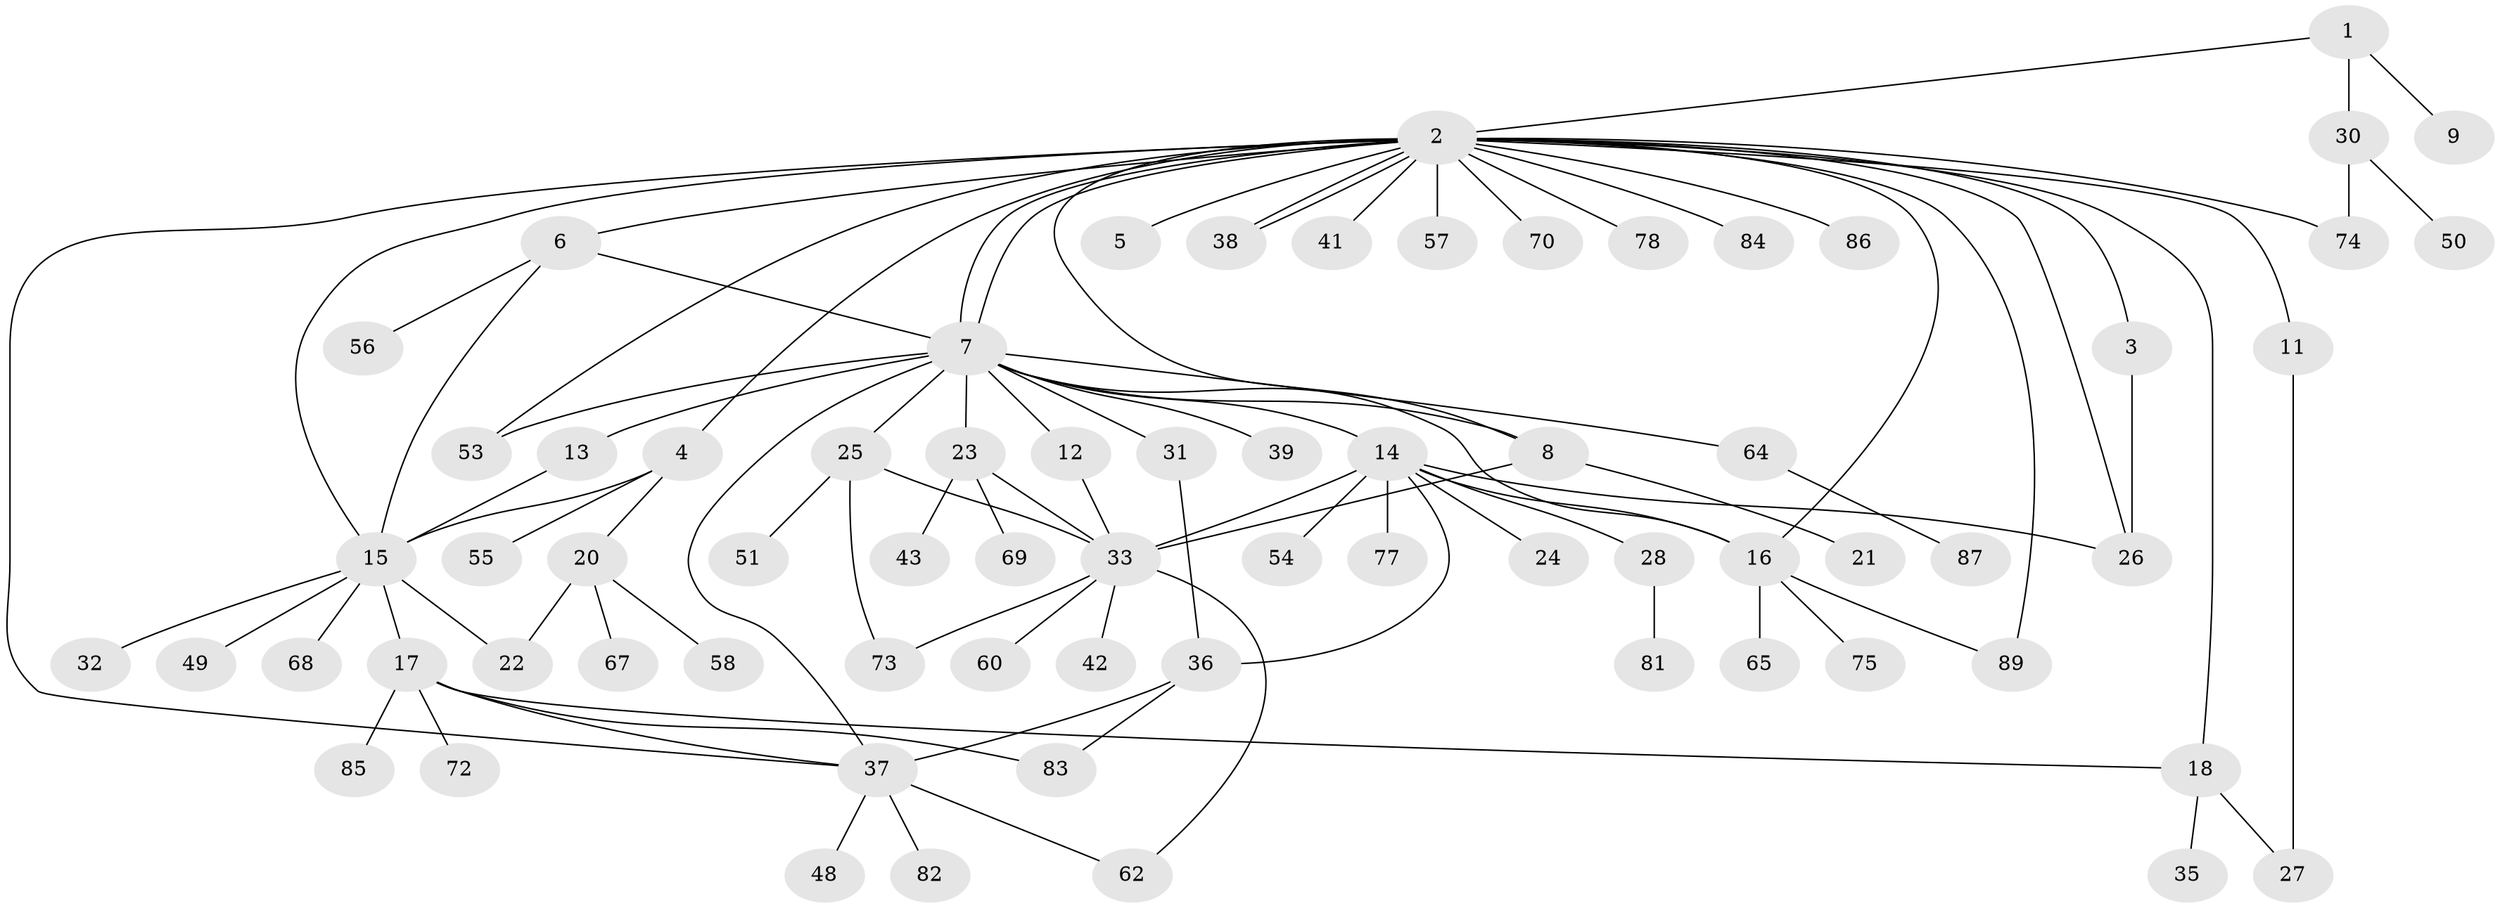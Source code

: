 // original degree distribution, {3: 0.08791208791208792, 23: 0.01098901098901099, 2: 0.23076923076923078, 5: 0.01098901098901099, 1: 0.4835164835164835, 4: 0.08791208791208792, 16: 0.01098901098901099, 11: 0.01098901098901099, 10: 0.01098901098901099, 7: 0.01098901098901099, 6: 0.03296703296703297, 8: 0.01098901098901099}
// Generated by graph-tools (version 1.1) at 2025/41/03/06/25 10:41:45]
// undirected, 70 vertices, 97 edges
graph export_dot {
graph [start="1"]
  node [color=gray90,style=filled];
  1;
  2 [super="+40"];
  3;
  4 [super="+10"];
  5;
  6;
  7 [super="+19"];
  8;
  9;
  11 [super="+90"];
  12;
  13;
  14 [super="+66"];
  15 [super="+88"];
  16 [super="+45"];
  17 [super="+34"];
  18 [super="+44"];
  20 [super="+29"];
  21;
  22 [super="+63"];
  23;
  24;
  25 [super="+47"];
  26 [super="+52"];
  27;
  28 [super="+59"];
  30 [super="+71"];
  31;
  32;
  33 [super="+61"];
  35;
  36 [super="+46"];
  37 [super="+79"];
  38;
  39;
  41;
  42;
  43;
  48 [super="+91"];
  49;
  50;
  51;
  53;
  54;
  55 [super="+80"];
  56;
  57;
  58;
  60;
  62;
  64;
  65;
  67;
  68;
  69;
  70;
  72;
  73;
  74 [super="+76"];
  75;
  77;
  78;
  81;
  82;
  83;
  84;
  85;
  86;
  87;
  89;
  1 -- 2;
  1 -- 9;
  1 -- 30;
  2 -- 3;
  2 -- 4;
  2 -- 5;
  2 -- 6;
  2 -- 7;
  2 -- 7;
  2 -- 11;
  2 -- 15;
  2 -- 16;
  2 -- 37;
  2 -- 38;
  2 -- 38;
  2 -- 41;
  2 -- 53;
  2 -- 57;
  2 -- 78;
  2 -- 84;
  2 -- 86;
  2 -- 26;
  2 -- 18;
  2 -- 8;
  2 -- 89;
  2 -- 70;
  2 -- 74;
  3 -- 26;
  4 -- 15;
  4 -- 20;
  4 -- 55;
  6 -- 7;
  6 -- 15;
  6 -- 56;
  7 -- 8;
  7 -- 12;
  7 -- 13;
  7 -- 14;
  7 -- 16;
  7 -- 23;
  7 -- 25;
  7 -- 31;
  7 -- 37;
  7 -- 39;
  7 -- 53;
  7 -- 64;
  8 -- 21;
  8 -- 33;
  11 -- 27;
  12 -- 33;
  13 -- 15;
  14 -- 16;
  14 -- 24;
  14 -- 28;
  14 -- 33 [weight=2];
  14 -- 36;
  14 -- 54;
  14 -- 77;
  14 -- 26;
  15 -- 17;
  15 -- 22;
  15 -- 32;
  15 -- 49;
  15 -- 68;
  16 -- 65;
  16 -- 75;
  16 -- 89;
  17 -- 18;
  17 -- 37;
  17 -- 72;
  17 -- 83;
  17 -- 85;
  18 -- 35;
  18 -- 27;
  20 -- 58;
  20 -- 67;
  20 -- 22;
  23 -- 43;
  23 -- 69;
  23 -- 33;
  25 -- 51;
  25 -- 33;
  25 -- 73;
  28 -- 81;
  30 -- 50;
  30 -- 74;
  31 -- 36;
  33 -- 42;
  33 -- 60;
  33 -- 73;
  33 -- 62;
  36 -- 37 [weight=2];
  36 -- 83;
  37 -- 48;
  37 -- 62;
  37 -- 82;
  64 -- 87;
}
